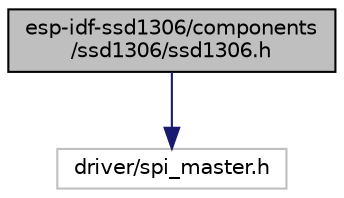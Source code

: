 digraph "esp-idf-ssd1306/components/ssd1306/ssd1306.h"
{
 // LATEX_PDF_SIZE
  edge [fontname="Helvetica",fontsize="10",labelfontname="Helvetica",labelfontsize="10"];
  node [fontname="Helvetica",fontsize="10",shape=record];
  Node1 [label="esp-idf-ssd1306/components\l/ssd1306/ssd1306.h",height=0.2,width=0.4,color="black", fillcolor="grey75", style="filled", fontcolor="black",tooltip=" "];
  Node1 -> Node2 [color="midnightblue",fontsize="10",style="solid",fontname="Helvetica"];
  Node2 [label="driver/spi_master.h",height=0.2,width=0.4,color="grey75", fillcolor="white", style="filled",tooltip=" "];
}
